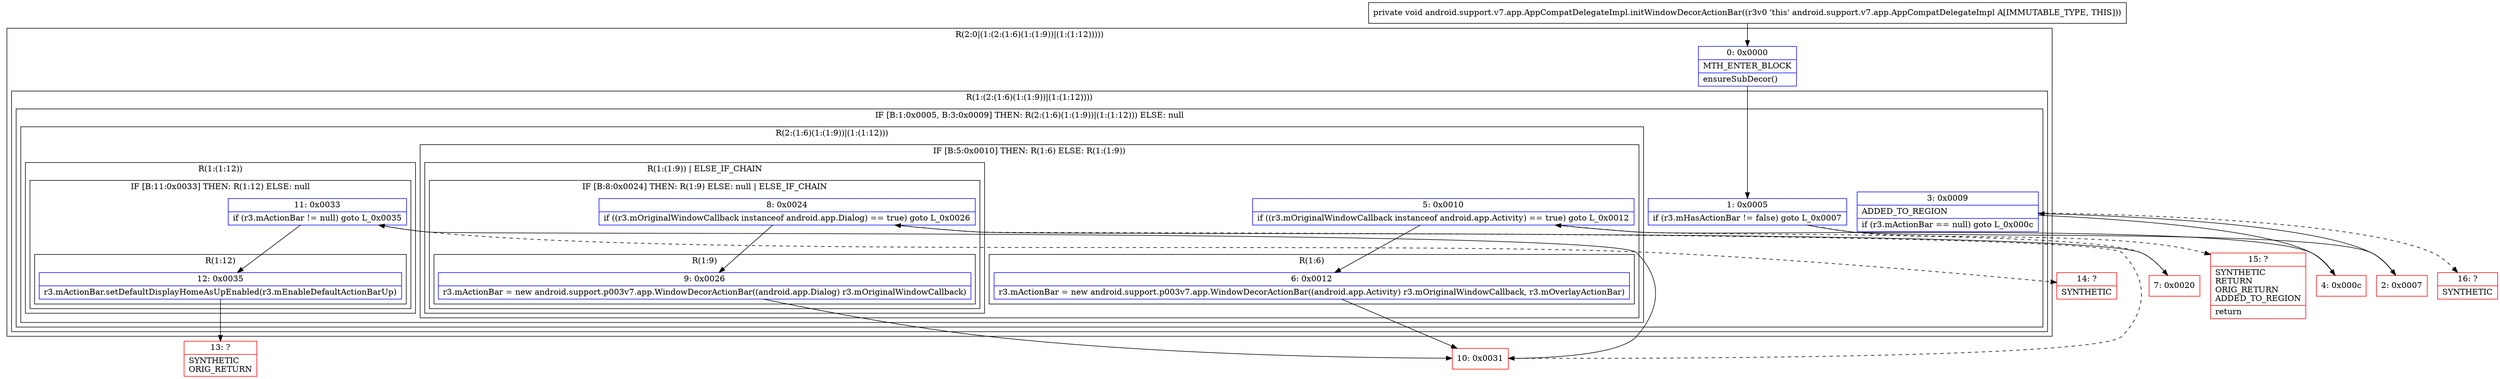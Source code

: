 digraph "CFG forandroid.support.v7.app.AppCompatDelegateImpl.initWindowDecorActionBar()V" {
subgraph cluster_Region_577631335 {
label = "R(2:0|(1:(2:(1:6)(1:(1:9))|(1:(1:12)))))";
node [shape=record,color=blue];
Node_0 [shape=record,label="{0\:\ 0x0000|MTH_ENTER_BLOCK\l|ensureSubDecor()\l}"];
subgraph cluster_Region_1563880801 {
label = "R(1:(2:(1:6)(1:(1:9))|(1:(1:12))))";
node [shape=record,color=blue];
subgraph cluster_IfRegion_2146567661 {
label = "IF [B:1:0x0005, B:3:0x0009] THEN: R(2:(1:6)(1:(1:9))|(1:(1:12))) ELSE: null";
node [shape=record,color=blue];
Node_1 [shape=record,label="{1\:\ 0x0005|if (r3.mHasActionBar != false) goto L_0x0007\l}"];
Node_3 [shape=record,label="{3\:\ 0x0009|ADDED_TO_REGION\l|if (r3.mActionBar == null) goto L_0x000c\l}"];
subgraph cluster_Region_460196945 {
label = "R(2:(1:6)(1:(1:9))|(1:(1:12)))";
node [shape=record,color=blue];
subgraph cluster_IfRegion_1449987479 {
label = "IF [B:5:0x0010] THEN: R(1:6) ELSE: R(1:(1:9))";
node [shape=record,color=blue];
Node_5 [shape=record,label="{5\:\ 0x0010|if ((r3.mOriginalWindowCallback instanceof android.app.Activity) == true) goto L_0x0012\l}"];
subgraph cluster_Region_1020964830 {
label = "R(1:6)";
node [shape=record,color=blue];
Node_6 [shape=record,label="{6\:\ 0x0012|r3.mActionBar = new android.support.p003v7.app.WindowDecorActionBar((android.app.Activity) r3.mOriginalWindowCallback, r3.mOverlayActionBar)\l}"];
}
subgraph cluster_Region_1399331013 {
label = "R(1:(1:9)) | ELSE_IF_CHAIN\l";
node [shape=record,color=blue];
subgraph cluster_IfRegion_940546685 {
label = "IF [B:8:0x0024] THEN: R(1:9) ELSE: null | ELSE_IF_CHAIN\l";
node [shape=record,color=blue];
Node_8 [shape=record,label="{8\:\ 0x0024|if ((r3.mOriginalWindowCallback instanceof android.app.Dialog) == true) goto L_0x0026\l}"];
subgraph cluster_Region_112208222 {
label = "R(1:9)";
node [shape=record,color=blue];
Node_9 [shape=record,label="{9\:\ 0x0026|r3.mActionBar = new android.support.p003v7.app.WindowDecorActionBar((android.app.Dialog) r3.mOriginalWindowCallback)\l}"];
}
}
}
}
subgraph cluster_Region_1878901257 {
label = "R(1:(1:12))";
node [shape=record,color=blue];
subgraph cluster_IfRegion_2084589827 {
label = "IF [B:11:0x0033] THEN: R(1:12) ELSE: null";
node [shape=record,color=blue];
Node_11 [shape=record,label="{11\:\ 0x0033|if (r3.mActionBar != null) goto L_0x0035\l}"];
subgraph cluster_Region_953741444 {
label = "R(1:12)";
node [shape=record,color=blue];
Node_12 [shape=record,label="{12\:\ 0x0035|r3.mActionBar.setDefaultDisplayHomeAsUpEnabled(r3.mEnableDefaultActionBarUp)\l}"];
}
}
}
}
}
}
}
Node_2 [shape=record,color=red,label="{2\:\ 0x0007}"];
Node_4 [shape=record,color=red,label="{4\:\ 0x000c}"];
Node_7 [shape=record,color=red,label="{7\:\ 0x0020}"];
Node_10 [shape=record,color=red,label="{10\:\ 0x0031}"];
Node_13 [shape=record,color=red,label="{13\:\ ?|SYNTHETIC\lORIG_RETURN\l}"];
Node_14 [shape=record,color=red,label="{14\:\ ?|SYNTHETIC\l}"];
Node_15 [shape=record,color=red,label="{15\:\ ?|SYNTHETIC\lRETURN\lORIG_RETURN\lADDED_TO_REGION\l|return\l}"];
Node_16 [shape=record,color=red,label="{16\:\ ?|SYNTHETIC\l}"];
MethodNode[shape=record,label="{private void android.support.v7.app.AppCompatDelegateImpl.initWindowDecorActionBar((r3v0 'this' android.support.v7.app.AppCompatDelegateImpl A[IMMUTABLE_TYPE, THIS])) }"];
MethodNode -> Node_0;
Node_0 -> Node_1;
Node_1 -> Node_2;
Node_1 -> Node_15[style=dashed];
Node_3 -> Node_4;
Node_3 -> Node_16[style=dashed];
Node_5 -> Node_6;
Node_5 -> Node_7[style=dashed];
Node_6 -> Node_10;
Node_8 -> Node_9;
Node_8 -> Node_10[style=dashed];
Node_9 -> Node_10;
Node_11 -> Node_12;
Node_11 -> Node_14[style=dashed];
Node_12 -> Node_13;
Node_2 -> Node_3;
Node_4 -> Node_5;
Node_7 -> Node_8;
Node_10 -> Node_11;
}

